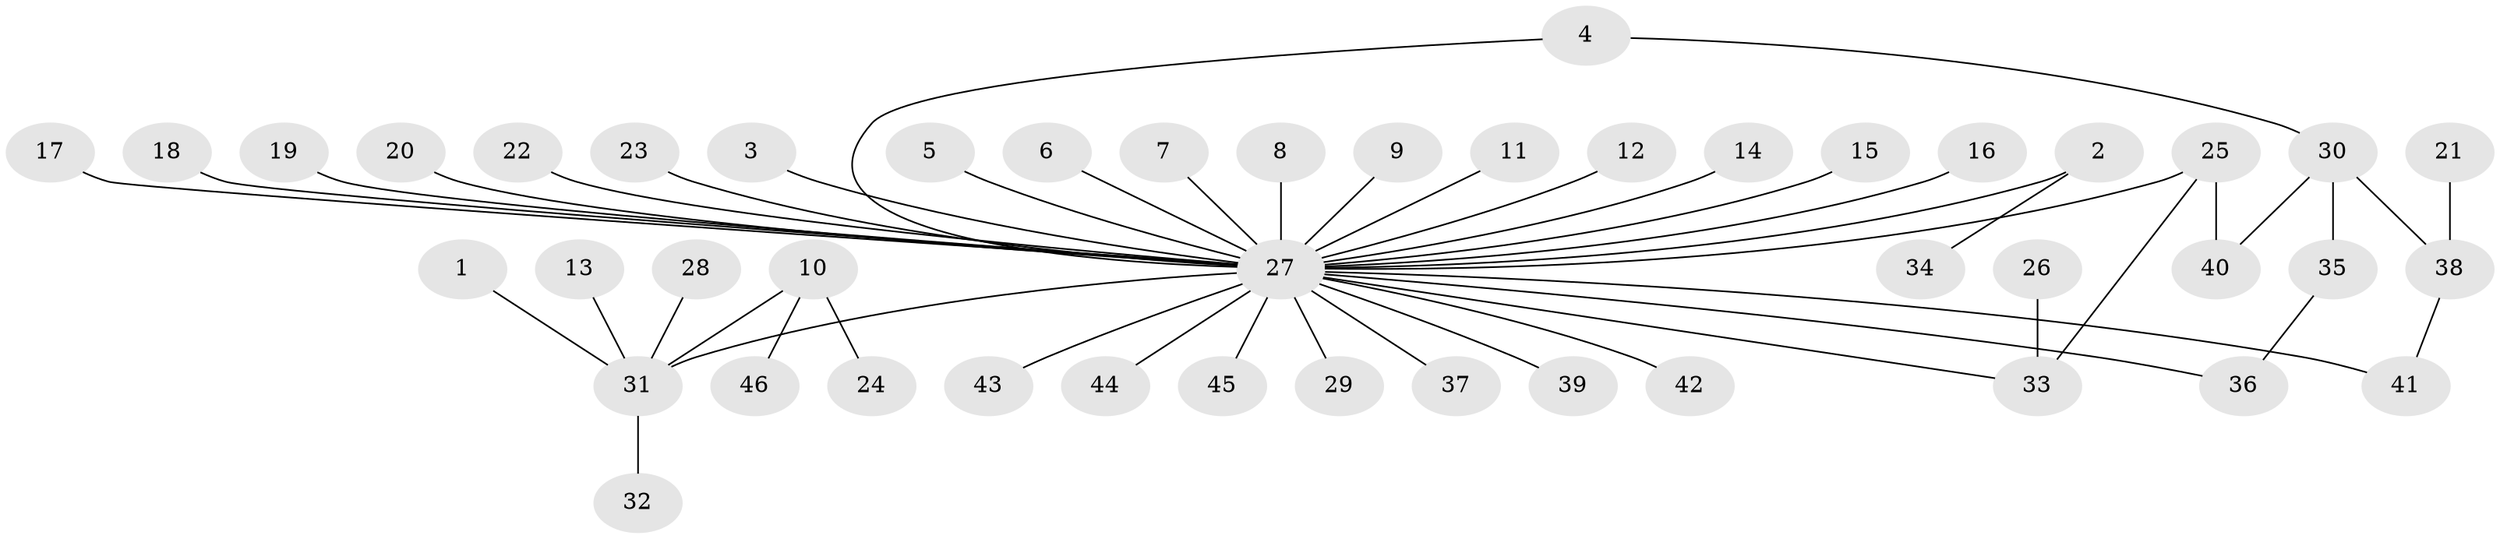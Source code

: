 // original degree distribution, {9: 0.01098901098901099, 34: 0.01098901098901099, 1: 0.6593406593406593, 6: 0.01098901098901099, 2: 0.15384615384615385, 3: 0.0989010989010989, 4: 0.03296703296703297, 7: 0.01098901098901099, 5: 0.01098901098901099}
// Generated by graph-tools (version 1.1) at 2025/01/03/09/25 03:01:45]
// undirected, 46 vertices, 49 edges
graph export_dot {
graph [start="1"]
  node [color=gray90,style=filled];
  1;
  2;
  3;
  4;
  5;
  6;
  7;
  8;
  9;
  10;
  11;
  12;
  13;
  14;
  15;
  16;
  17;
  18;
  19;
  20;
  21;
  22;
  23;
  24;
  25;
  26;
  27;
  28;
  29;
  30;
  31;
  32;
  33;
  34;
  35;
  36;
  37;
  38;
  39;
  40;
  41;
  42;
  43;
  44;
  45;
  46;
  1 -- 31 [weight=1.0];
  2 -- 27 [weight=1.0];
  2 -- 34 [weight=1.0];
  3 -- 27 [weight=1.0];
  4 -- 27 [weight=1.0];
  4 -- 30 [weight=1.0];
  5 -- 27 [weight=1.0];
  6 -- 27 [weight=1.0];
  7 -- 27 [weight=1.0];
  8 -- 27 [weight=1.0];
  9 -- 27 [weight=1.0];
  10 -- 24 [weight=1.0];
  10 -- 31 [weight=1.0];
  10 -- 46 [weight=1.0];
  11 -- 27 [weight=1.0];
  12 -- 27 [weight=1.0];
  13 -- 31 [weight=1.0];
  14 -- 27 [weight=1.0];
  15 -- 27 [weight=1.0];
  16 -- 27 [weight=1.0];
  17 -- 27 [weight=1.0];
  18 -- 27 [weight=1.0];
  19 -- 27 [weight=1.0];
  20 -- 27 [weight=1.0];
  21 -- 38 [weight=1.0];
  22 -- 27 [weight=1.0];
  23 -- 27 [weight=1.0];
  25 -- 27 [weight=1.0];
  25 -- 33 [weight=1.0];
  25 -- 40 [weight=1.0];
  26 -- 33 [weight=1.0];
  27 -- 29 [weight=1.0];
  27 -- 31 [weight=1.0];
  27 -- 33 [weight=1.0];
  27 -- 36 [weight=1.0];
  27 -- 37 [weight=1.0];
  27 -- 39 [weight=1.0];
  27 -- 41 [weight=1.0];
  27 -- 42 [weight=1.0];
  27 -- 43 [weight=1.0];
  27 -- 44 [weight=1.0];
  27 -- 45 [weight=1.0];
  28 -- 31 [weight=1.0];
  30 -- 35 [weight=1.0];
  30 -- 38 [weight=1.0];
  30 -- 40 [weight=1.0];
  31 -- 32 [weight=1.0];
  35 -- 36 [weight=1.0];
  38 -- 41 [weight=1.0];
}
